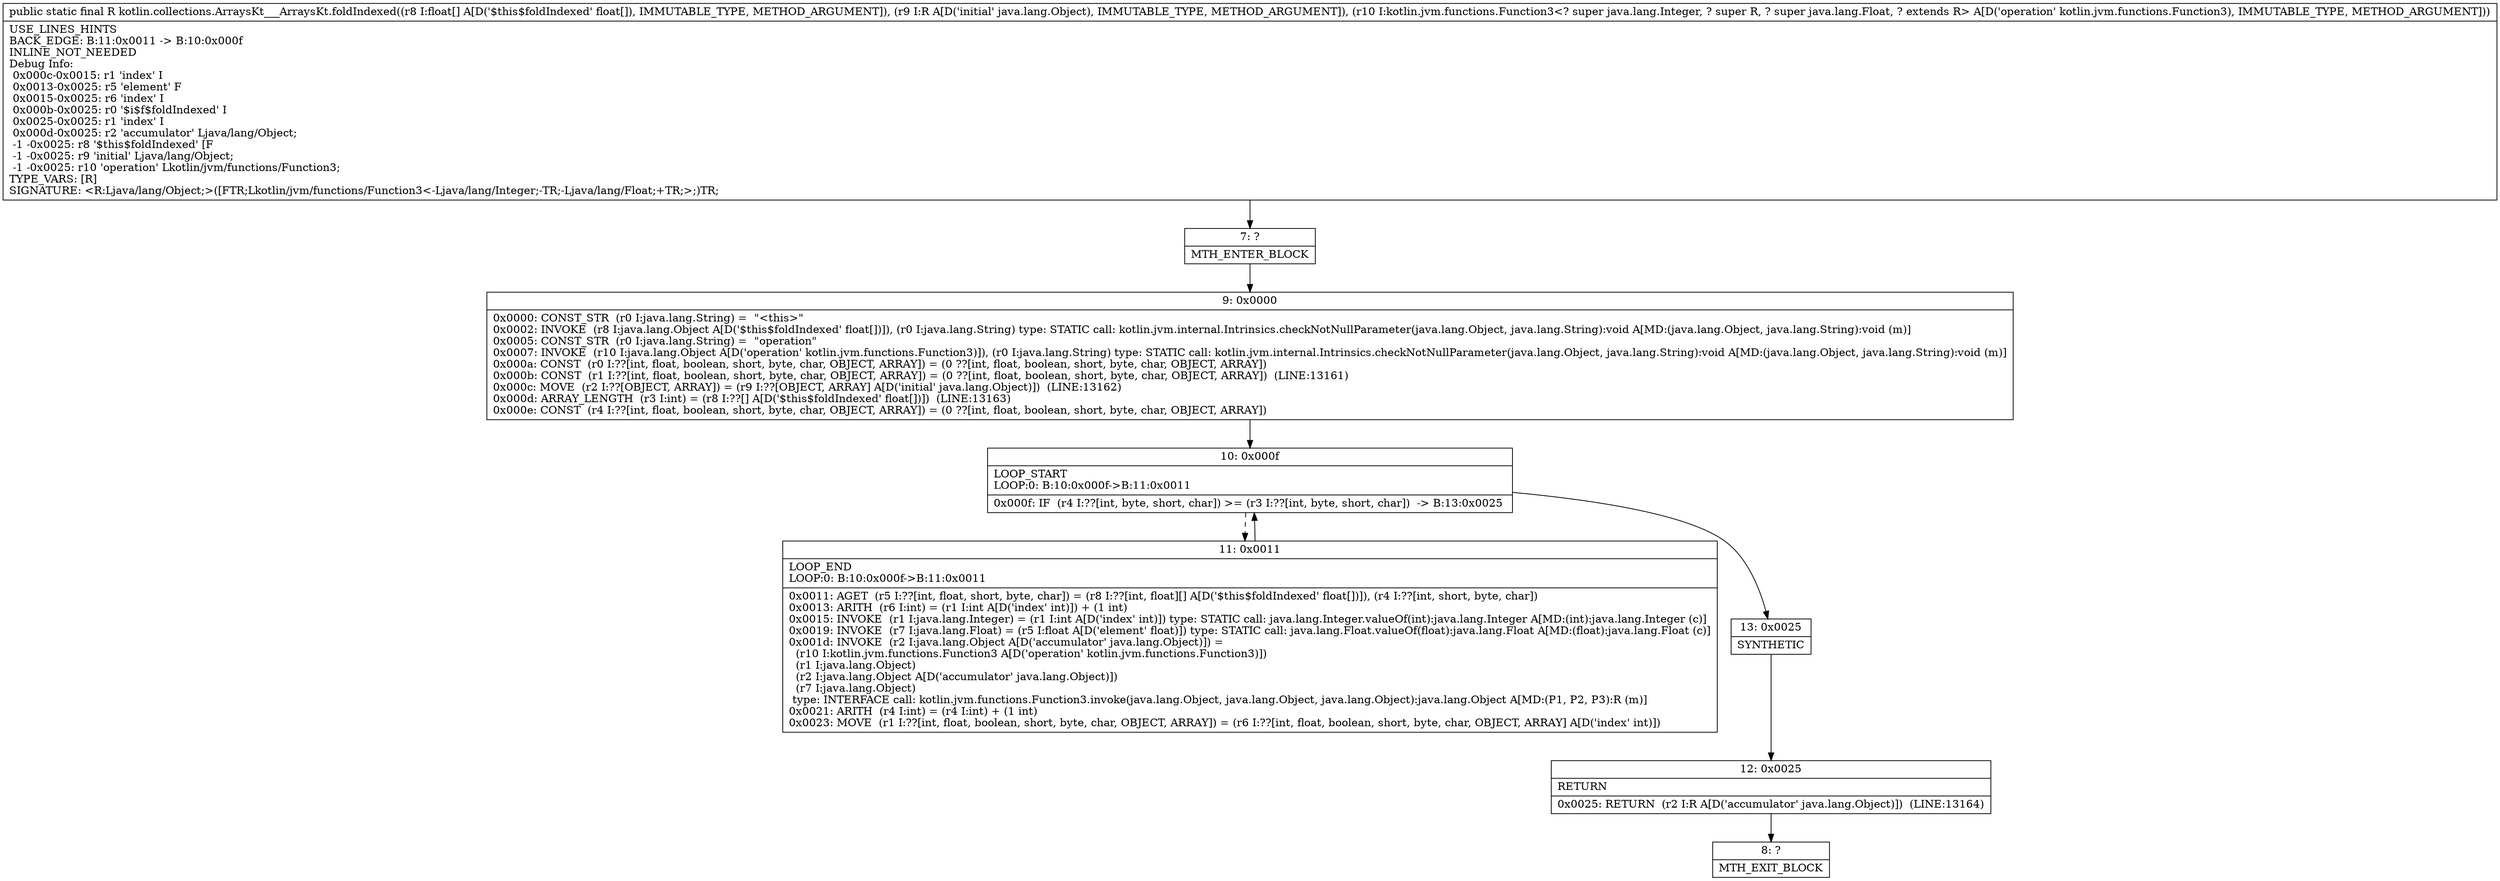 digraph "CFG forkotlin.collections.ArraysKt___ArraysKt.foldIndexed([FLjava\/lang\/Object;Lkotlin\/jvm\/functions\/Function3;)Ljava\/lang\/Object;" {
Node_7 [shape=record,label="{7\:\ ?|MTH_ENTER_BLOCK\l}"];
Node_9 [shape=record,label="{9\:\ 0x0000|0x0000: CONST_STR  (r0 I:java.lang.String) =  \"\<this\>\" \l0x0002: INVOKE  (r8 I:java.lang.Object A[D('$this$foldIndexed' float[])]), (r0 I:java.lang.String) type: STATIC call: kotlin.jvm.internal.Intrinsics.checkNotNullParameter(java.lang.Object, java.lang.String):void A[MD:(java.lang.Object, java.lang.String):void (m)]\l0x0005: CONST_STR  (r0 I:java.lang.String) =  \"operation\" \l0x0007: INVOKE  (r10 I:java.lang.Object A[D('operation' kotlin.jvm.functions.Function3)]), (r0 I:java.lang.String) type: STATIC call: kotlin.jvm.internal.Intrinsics.checkNotNullParameter(java.lang.Object, java.lang.String):void A[MD:(java.lang.Object, java.lang.String):void (m)]\l0x000a: CONST  (r0 I:??[int, float, boolean, short, byte, char, OBJECT, ARRAY]) = (0 ??[int, float, boolean, short, byte, char, OBJECT, ARRAY]) \l0x000b: CONST  (r1 I:??[int, float, boolean, short, byte, char, OBJECT, ARRAY]) = (0 ??[int, float, boolean, short, byte, char, OBJECT, ARRAY])  (LINE:13161)\l0x000c: MOVE  (r2 I:??[OBJECT, ARRAY]) = (r9 I:??[OBJECT, ARRAY] A[D('initial' java.lang.Object)])  (LINE:13162)\l0x000d: ARRAY_LENGTH  (r3 I:int) = (r8 I:??[] A[D('$this$foldIndexed' float[])])  (LINE:13163)\l0x000e: CONST  (r4 I:??[int, float, boolean, short, byte, char, OBJECT, ARRAY]) = (0 ??[int, float, boolean, short, byte, char, OBJECT, ARRAY]) \l}"];
Node_10 [shape=record,label="{10\:\ 0x000f|LOOP_START\lLOOP:0: B:10:0x000f\-\>B:11:0x0011\l|0x000f: IF  (r4 I:??[int, byte, short, char]) \>= (r3 I:??[int, byte, short, char])  \-\> B:13:0x0025 \l}"];
Node_11 [shape=record,label="{11\:\ 0x0011|LOOP_END\lLOOP:0: B:10:0x000f\-\>B:11:0x0011\l|0x0011: AGET  (r5 I:??[int, float, short, byte, char]) = (r8 I:??[int, float][] A[D('$this$foldIndexed' float[])]), (r4 I:??[int, short, byte, char]) \l0x0013: ARITH  (r6 I:int) = (r1 I:int A[D('index' int)]) + (1 int) \l0x0015: INVOKE  (r1 I:java.lang.Integer) = (r1 I:int A[D('index' int)]) type: STATIC call: java.lang.Integer.valueOf(int):java.lang.Integer A[MD:(int):java.lang.Integer (c)]\l0x0019: INVOKE  (r7 I:java.lang.Float) = (r5 I:float A[D('element' float)]) type: STATIC call: java.lang.Float.valueOf(float):java.lang.Float A[MD:(float):java.lang.Float (c)]\l0x001d: INVOKE  (r2 I:java.lang.Object A[D('accumulator' java.lang.Object)]) = \l  (r10 I:kotlin.jvm.functions.Function3 A[D('operation' kotlin.jvm.functions.Function3)])\l  (r1 I:java.lang.Object)\l  (r2 I:java.lang.Object A[D('accumulator' java.lang.Object)])\l  (r7 I:java.lang.Object)\l type: INTERFACE call: kotlin.jvm.functions.Function3.invoke(java.lang.Object, java.lang.Object, java.lang.Object):java.lang.Object A[MD:(P1, P2, P3):R (m)]\l0x0021: ARITH  (r4 I:int) = (r4 I:int) + (1 int) \l0x0023: MOVE  (r1 I:??[int, float, boolean, short, byte, char, OBJECT, ARRAY]) = (r6 I:??[int, float, boolean, short, byte, char, OBJECT, ARRAY] A[D('index' int)]) \l}"];
Node_13 [shape=record,label="{13\:\ 0x0025|SYNTHETIC\l}"];
Node_12 [shape=record,label="{12\:\ 0x0025|RETURN\l|0x0025: RETURN  (r2 I:R A[D('accumulator' java.lang.Object)])  (LINE:13164)\l}"];
Node_8 [shape=record,label="{8\:\ ?|MTH_EXIT_BLOCK\l}"];
MethodNode[shape=record,label="{public static final R kotlin.collections.ArraysKt___ArraysKt.foldIndexed((r8 I:float[] A[D('$this$foldIndexed' float[]), IMMUTABLE_TYPE, METHOD_ARGUMENT]), (r9 I:R A[D('initial' java.lang.Object), IMMUTABLE_TYPE, METHOD_ARGUMENT]), (r10 I:kotlin.jvm.functions.Function3\<? super java.lang.Integer, ? super R, ? super java.lang.Float, ? extends R\> A[D('operation' kotlin.jvm.functions.Function3), IMMUTABLE_TYPE, METHOD_ARGUMENT]))  | USE_LINES_HINTS\lBACK_EDGE: B:11:0x0011 \-\> B:10:0x000f\lINLINE_NOT_NEEDED\lDebug Info:\l  0x000c\-0x0015: r1 'index' I\l  0x0013\-0x0025: r5 'element' F\l  0x0015\-0x0025: r6 'index' I\l  0x000b\-0x0025: r0 '$i$f$foldIndexed' I\l  0x0025\-0x0025: r1 'index' I\l  0x000d\-0x0025: r2 'accumulator' Ljava\/lang\/Object;\l  \-1 \-0x0025: r8 '$this$foldIndexed' [F\l  \-1 \-0x0025: r9 'initial' Ljava\/lang\/Object;\l  \-1 \-0x0025: r10 'operation' Lkotlin\/jvm\/functions\/Function3;\lTYPE_VARS: [R]\lSIGNATURE: \<R:Ljava\/lang\/Object;\>([FTR;Lkotlin\/jvm\/functions\/Function3\<\-Ljava\/lang\/Integer;\-TR;\-Ljava\/lang\/Float;+TR;\>;)TR;\l}"];
MethodNode -> Node_7;Node_7 -> Node_9;
Node_9 -> Node_10;
Node_10 -> Node_11[style=dashed];
Node_10 -> Node_13;
Node_11 -> Node_10;
Node_13 -> Node_12;
Node_12 -> Node_8;
}

